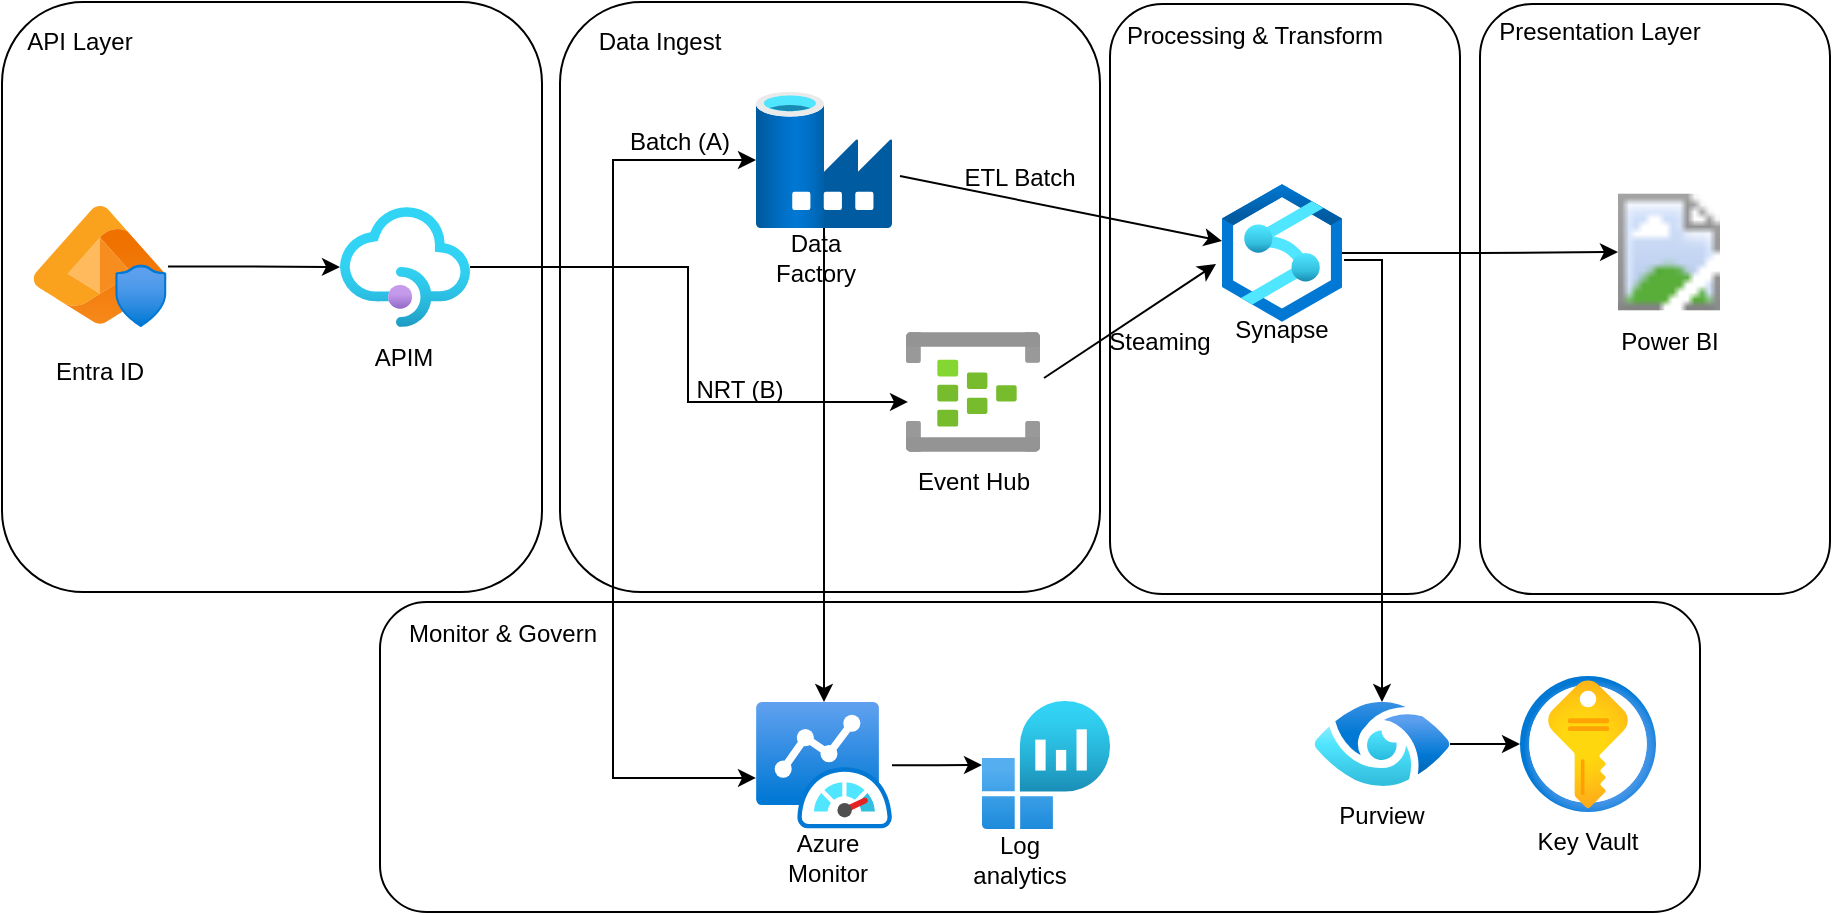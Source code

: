 <mxfile version="26.2.9">
  <diagram name="Page-1" id="F-2fQE1u2fP9hGUwSakx">
    <mxGraphModel dx="1113" dy="566" grid="1" gridSize="10" guides="1" tooltips="1" connect="1" arrows="1" fold="1" page="1" pageScale="1" pageWidth="1400" pageHeight="850" math="0" shadow="0">
      <root>
        <mxCell id="0" />
        <mxCell id="1" parent="0" />
        <mxCell id="Nut4Go3cakpvQzTtI7Vf-28" value="" style="rounded=1;whiteSpace=wrap;html=1;" vertex="1" parent="1">
          <mxGeometry x="665" y="66" width="175" height="295" as="geometry" />
        </mxCell>
        <mxCell id="Nut4Go3cakpvQzTtI7Vf-21" value="" style="rounded=1;whiteSpace=wrap;html=1;fillColor=#FFFFFF;" vertex="1" parent="1">
          <mxGeometry x="300" y="365" width="660" height="155" as="geometry" />
        </mxCell>
        <mxCell id="Nut4Go3cakpvQzTtI7Vf-2" value="" style="rounded=1;whiteSpace=wrap;html=1;" vertex="1" parent="1">
          <mxGeometry x="111" y="65" width="270" height="295" as="geometry" />
        </mxCell>
        <mxCell id="Nut4Go3cakpvQzTtI7Vf-1" value="API Layer" style="text;html=1;align=center;verticalAlign=middle;whiteSpace=wrap;rounded=0;" vertex="1" parent="1">
          <mxGeometry x="120" y="70" width="60" height="30" as="geometry" />
        </mxCell>
        <mxCell id="Nut4Go3cakpvQzTtI7Vf-5" value="" style="group" vertex="1" connectable="0" parent="1">
          <mxGeometry x="126" y="167" width="68" height="97.5" as="geometry" />
        </mxCell>
        <mxCell id="Nut4Go3cakpvQzTtI7Vf-3" value="" style="image;aspect=fixed;html=1;points=[];align=center;fontSize=12;image=img/lib/azure2/identity/Entra_ID_Protection.svg;" vertex="1" parent="Nut4Go3cakpvQzTtI7Vf-5">
          <mxGeometry width="68" height="60.44" as="geometry" />
        </mxCell>
        <mxCell id="Nut4Go3cakpvQzTtI7Vf-4" value="Entra ID" style="text;html=1;align=center;verticalAlign=middle;whiteSpace=wrap;rounded=0;" vertex="1" parent="Nut4Go3cakpvQzTtI7Vf-5">
          <mxGeometry x="4" y="67.5" width="60" height="30" as="geometry" />
        </mxCell>
        <mxCell id="Nut4Go3cakpvQzTtI7Vf-8" value="" style="group" vertex="1" connectable="0" parent="1">
          <mxGeometry x="280" y="167.5" width="65" height="90" as="geometry" />
        </mxCell>
        <mxCell id="Nut4Go3cakpvQzTtI7Vf-6" value="" style="image;aspect=fixed;html=1;points=[];align=center;fontSize=12;image=img/lib/azure2/app_services/API_Management_Services.svg;" vertex="1" parent="Nut4Go3cakpvQzTtI7Vf-8">
          <mxGeometry width="65" height="60" as="geometry" />
        </mxCell>
        <mxCell id="Nut4Go3cakpvQzTtI7Vf-7" value="APIM" style="text;html=1;align=center;verticalAlign=middle;whiteSpace=wrap;rounded=0;" vertex="1" parent="Nut4Go3cakpvQzTtI7Vf-8">
          <mxGeometry x="2" y="60" width="60" height="30" as="geometry" />
        </mxCell>
        <mxCell id="Nut4Go3cakpvQzTtI7Vf-9" style="edgeStyle=orthogonalEdgeStyle;rounded=0;orthogonalLoop=1;jettySize=auto;html=1;" edge="1" parent="1" source="Nut4Go3cakpvQzTtI7Vf-3" target="Nut4Go3cakpvQzTtI7Vf-6">
          <mxGeometry relative="1" as="geometry" />
        </mxCell>
        <mxCell id="Nut4Go3cakpvQzTtI7Vf-10" value="" style="rounded=1;whiteSpace=wrap;html=1;" vertex="1" parent="1">
          <mxGeometry x="390" y="65" width="270" height="295" as="geometry" />
        </mxCell>
        <mxCell id="Nut4Go3cakpvQzTtI7Vf-11" value="Data Ingest" style="text;html=1;align=center;verticalAlign=middle;whiteSpace=wrap;rounded=0;" vertex="1" parent="1">
          <mxGeometry x="370" y="70" width="140" height="30" as="geometry" />
        </mxCell>
        <mxCell id="Nut4Go3cakpvQzTtI7Vf-32" value="" style="edgeStyle=orthogonalEdgeStyle;rounded=0;orthogonalLoop=1;jettySize=auto;html=1;" edge="1" parent="1" source="Nut4Go3cakpvQzTtI7Vf-12" target="Nut4Go3cakpvQzTtI7Vf-31">
          <mxGeometry relative="1" as="geometry" />
        </mxCell>
        <mxCell id="Nut4Go3cakpvQzTtI7Vf-12" value="" style="image;aspect=fixed;html=1;points=[];align=center;fontSize=12;image=img/lib/azure2/other/Azure_Monitor_Dashboard.svg;" vertex="1" parent="1">
          <mxGeometry x="488" y="415" width="68" height="63.2" as="geometry" />
        </mxCell>
        <mxCell id="Nut4Go3cakpvQzTtI7Vf-20" style="edgeStyle=orthogonalEdgeStyle;rounded=0;orthogonalLoop=1;jettySize=auto;html=1;" edge="1" parent="1" source="Nut4Go3cakpvQzTtI7Vf-13" target="Nut4Go3cakpvQzTtI7Vf-12">
          <mxGeometry relative="1" as="geometry" />
        </mxCell>
        <mxCell id="Nut4Go3cakpvQzTtI7Vf-13" value="" style="image;aspect=fixed;html=1;points=[];align=center;fontSize=12;image=img/lib/azure2/databases/Data_Factory.svg;" vertex="1" parent="1">
          <mxGeometry x="488" y="110" width="68" height="68" as="geometry" />
        </mxCell>
        <mxCell id="Nut4Go3cakpvQzTtI7Vf-14" value="Data Factory" style="text;html=1;align=center;verticalAlign=middle;whiteSpace=wrap;rounded=0;" vertex="1" parent="1">
          <mxGeometry x="488" y="178" width="60" height="30" as="geometry" />
        </mxCell>
        <mxCell id="Nut4Go3cakpvQzTtI7Vf-15" style="edgeStyle=orthogonalEdgeStyle;rounded=0;orthogonalLoop=1;jettySize=auto;html=1;" edge="1" parent="1" source="Nut4Go3cakpvQzTtI7Vf-6" target="Nut4Go3cakpvQzTtI7Vf-13">
          <mxGeometry relative="1" as="geometry" />
        </mxCell>
        <mxCell id="Nut4Go3cakpvQzTtI7Vf-16" style="edgeStyle=orthogonalEdgeStyle;rounded=0;orthogonalLoop=1;jettySize=auto;html=1;entryX=0;entryY=0.601;entryDx=0;entryDy=0;entryPerimeter=0;" edge="1" parent="1" source="Nut4Go3cakpvQzTtI7Vf-6" target="Nut4Go3cakpvQzTtI7Vf-12">
          <mxGeometry relative="1" as="geometry" />
        </mxCell>
        <mxCell id="Nut4Go3cakpvQzTtI7Vf-17" value="" style="image;aspect=fixed;html=1;points=[];align=center;fontSize=12;image=img/lib/azure2/analytics/Event_Hubs.svg;" vertex="1" parent="1">
          <mxGeometry x="563" y="230" width="67" height="60" as="geometry" />
        </mxCell>
        <mxCell id="Nut4Go3cakpvQzTtI7Vf-18" value="Event Hub" style="text;html=1;align=center;verticalAlign=middle;whiteSpace=wrap;rounded=0;" vertex="1" parent="1">
          <mxGeometry x="567" y="290" width="60" height="30" as="geometry" />
        </mxCell>
        <mxCell id="Nut4Go3cakpvQzTtI7Vf-19" style="edgeStyle=orthogonalEdgeStyle;rounded=0;orthogonalLoop=1;jettySize=auto;html=1;entryX=0.015;entryY=0.583;entryDx=0;entryDy=0;entryPerimeter=0;" edge="1" parent="1" source="Nut4Go3cakpvQzTtI7Vf-6" target="Nut4Go3cakpvQzTtI7Vf-17">
          <mxGeometry relative="1" as="geometry" />
        </mxCell>
        <mxCell id="Nut4Go3cakpvQzTtI7Vf-22" value="Monitor &amp;amp; Govern" style="text;html=1;align=center;verticalAlign=middle;whiteSpace=wrap;rounded=0;" vertex="1" parent="1">
          <mxGeometry x="251" y="366" width="221" height="30" as="geometry" />
        </mxCell>
        <mxCell id="Nut4Go3cakpvQzTtI7Vf-23" value="Azure Monitor" style="text;html=1;align=center;verticalAlign=middle;whiteSpace=wrap;rounded=0;" vertex="1" parent="1">
          <mxGeometry x="494" y="478.2" width="60" height="30" as="geometry" />
        </mxCell>
        <mxCell id="Nut4Go3cakpvQzTtI7Vf-25" value="" style="endArrow=classic;html=1;rounded=0;exitX=1.03;exitY=0.383;exitDx=0;exitDy=0;exitPerimeter=0;entryX=-0.05;entryY=0.58;entryDx=0;entryDy=0;entryPerimeter=0;" edge="1" parent="1" source="Nut4Go3cakpvQzTtI7Vf-17" target="Nut4Go3cakpvQzTtI7Vf-24">
          <mxGeometry width="50" height="50" relative="1" as="geometry">
            <mxPoint x="540" y="320" as="sourcePoint" />
            <mxPoint x="590" y="270" as="targetPoint" />
          </mxGeometry>
        </mxCell>
        <mxCell id="Nut4Go3cakpvQzTtI7Vf-26" value="" style="endArrow=classic;html=1;rounded=0;exitX=0.941;exitY=0.618;exitDx=0;exitDy=0;exitPerimeter=0;" edge="1" parent="1" target="Nut4Go3cakpvQzTtI7Vf-24">
          <mxGeometry width="50" height="50" relative="1" as="geometry">
            <mxPoint x="559.988" y="152.024" as="sourcePoint" />
            <mxPoint x="768" y="180" as="targetPoint" />
          </mxGeometry>
        </mxCell>
        <mxCell id="Nut4Go3cakpvQzTtI7Vf-30" value="Processing &amp;amp; Transform" style="text;html=1;align=center;verticalAlign=middle;whiteSpace=wrap;rounded=0;" vertex="1" parent="1">
          <mxGeometry x="645" y="67" width="185" height="30" as="geometry" />
        </mxCell>
        <mxCell id="Nut4Go3cakpvQzTtI7Vf-31" value="" style="image;aspect=fixed;html=1;points=[];align=center;fontSize=12;image=img/lib/azure2/analytics/Log_Analytics_Workspaces.svg;" vertex="1" parent="1">
          <mxGeometry x="601" y="414.5" width="64" height="64" as="geometry" />
        </mxCell>
        <mxCell id="Nut4Go3cakpvQzTtI7Vf-33" value="Log analytics" style="text;html=1;align=center;verticalAlign=middle;whiteSpace=wrap;rounded=0;" vertex="1" parent="1">
          <mxGeometry x="590" y="478.5" width="60" height="30" as="geometry" />
        </mxCell>
        <mxCell id="Nut4Go3cakpvQzTtI7Vf-34" value="" style="group" vertex="1" connectable="0" parent="1">
          <mxGeometry x="721" y="156" width="60" height="88" as="geometry" />
        </mxCell>
        <mxCell id="Nut4Go3cakpvQzTtI7Vf-24" value="" style="image;aspect=fixed;html=1;points=[];align=center;fontSize=12;image=img/lib/azure2/databases/Azure_Synapse_Analytics.svg;" vertex="1" parent="Nut4Go3cakpvQzTtI7Vf-34">
          <mxGeometry width="60" height="69" as="geometry" />
        </mxCell>
        <mxCell id="Nut4Go3cakpvQzTtI7Vf-29" value="Synapse" style="text;html=1;align=center;verticalAlign=middle;whiteSpace=wrap;rounded=0;" vertex="1" parent="Nut4Go3cakpvQzTtI7Vf-34">
          <mxGeometry y="58" width="60" height="30" as="geometry" />
        </mxCell>
        <mxCell id="Nut4Go3cakpvQzTtI7Vf-40" value="" style="edgeStyle=orthogonalEdgeStyle;rounded=0;orthogonalLoop=1;jettySize=auto;html=1;" edge="1" parent="1" source="Nut4Go3cakpvQzTtI7Vf-35" target="Nut4Go3cakpvQzTtI7Vf-39">
          <mxGeometry relative="1" as="geometry" />
        </mxCell>
        <mxCell id="Nut4Go3cakpvQzTtI7Vf-35" value="" style="image;aspect=fixed;html=1;points=[];align=center;fontSize=12;image=img/lib/azure2/databases/Azure_Purview_Accounts.svg;" vertex="1" parent="1">
          <mxGeometry x="767" y="415" width="68" height="42" as="geometry" />
        </mxCell>
        <mxCell id="Nut4Go3cakpvQzTtI7Vf-36" style="edgeStyle=orthogonalEdgeStyle;rounded=0;orthogonalLoop=1;jettySize=auto;html=1;exitX=1.017;exitY=0.551;exitDx=0;exitDy=0;exitPerimeter=0;" edge="1" parent="1" source="Nut4Go3cakpvQzTtI7Vf-24" target="Nut4Go3cakpvQzTtI7Vf-35">
          <mxGeometry relative="1" as="geometry" />
        </mxCell>
        <mxCell id="Nut4Go3cakpvQzTtI7Vf-38" value="Purview" style="text;html=1;align=center;verticalAlign=middle;whiteSpace=wrap;rounded=0;" vertex="1" parent="1">
          <mxGeometry x="771" y="457" width="60" height="30" as="geometry" />
        </mxCell>
        <mxCell id="Nut4Go3cakpvQzTtI7Vf-39" value="" style="image;aspect=fixed;html=1;points=[];align=center;fontSize=12;image=img/lib/azure2/security/Key_Vaults.svg;" vertex="1" parent="1">
          <mxGeometry x="870" y="402" width="68" height="68" as="geometry" />
        </mxCell>
        <mxCell id="Nut4Go3cakpvQzTtI7Vf-41" value="Key Vault" style="text;html=1;align=center;verticalAlign=middle;whiteSpace=wrap;rounded=0;" vertex="1" parent="1">
          <mxGeometry x="874" y="470" width="60" height="30" as="geometry" />
        </mxCell>
        <mxCell id="Nut4Go3cakpvQzTtI7Vf-42" value="" style="rounded=1;whiteSpace=wrap;html=1;" vertex="1" parent="1">
          <mxGeometry x="850" y="66" width="175" height="295" as="geometry" />
        </mxCell>
        <mxCell id="Nut4Go3cakpvQzTtI7Vf-43" value="Presentation Layer" style="text;html=1;align=center;verticalAlign=middle;whiteSpace=wrap;rounded=0;" vertex="1" parent="1">
          <mxGeometry x="850" y="65" width="120" height="30" as="geometry" />
        </mxCell>
        <mxCell id="Nut4Go3cakpvQzTtI7Vf-44" value="" style="image;aspect=fixed;html=1;points=[];align=center;fontSize=12;image=img/lib/azure2/power_platform/PowerBI.svg;" vertex="1" parent="1">
          <mxGeometry x="919" y="156" width="51" height="68" as="geometry" />
        </mxCell>
        <mxCell id="Nut4Go3cakpvQzTtI7Vf-45" style="edgeStyle=orthogonalEdgeStyle;rounded=0;orthogonalLoop=1;jettySize=auto;html=1;" edge="1" parent="1" source="Nut4Go3cakpvQzTtI7Vf-24" target="Nut4Go3cakpvQzTtI7Vf-44">
          <mxGeometry relative="1" as="geometry" />
        </mxCell>
        <mxCell id="Nut4Go3cakpvQzTtI7Vf-46" value="Power BI" style="text;html=1;align=center;verticalAlign=middle;whiteSpace=wrap;rounded=0;" vertex="1" parent="1">
          <mxGeometry x="914.5" y="219.5" width="60" height="30" as="geometry" />
        </mxCell>
        <mxCell id="Nut4Go3cakpvQzTtI7Vf-48" value="NRT (B)" style="text;html=1;align=center;verticalAlign=middle;whiteSpace=wrap;rounded=0;" vertex="1" parent="1">
          <mxGeometry x="450" y="244" width="60" height="30" as="geometry" />
        </mxCell>
        <mxCell id="Nut4Go3cakpvQzTtI7Vf-49" value="Batch (A)" style="text;html=1;align=center;verticalAlign=middle;whiteSpace=wrap;rounded=0;" vertex="1" parent="1">
          <mxGeometry x="420" y="120" width="60" height="30" as="geometry" />
        </mxCell>
        <mxCell id="Nut4Go3cakpvQzTtI7Vf-50" value="ETL Batch" style="text;html=1;align=center;verticalAlign=middle;whiteSpace=wrap;rounded=0;" vertex="1" parent="1">
          <mxGeometry x="590" y="137.5" width="60" height="30" as="geometry" />
        </mxCell>
        <mxCell id="Nut4Go3cakpvQzTtI7Vf-51" value="Steaming" style="text;html=1;align=center;verticalAlign=middle;whiteSpace=wrap;rounded=0;" vertex="1" parent="1">
          <mxGeometry x="660" y="219.5" width="60" height="30" as="geometry" />
        </mxCell>
      </root>
    </mxGraphModel>
  </diagram>
</mxfile>
